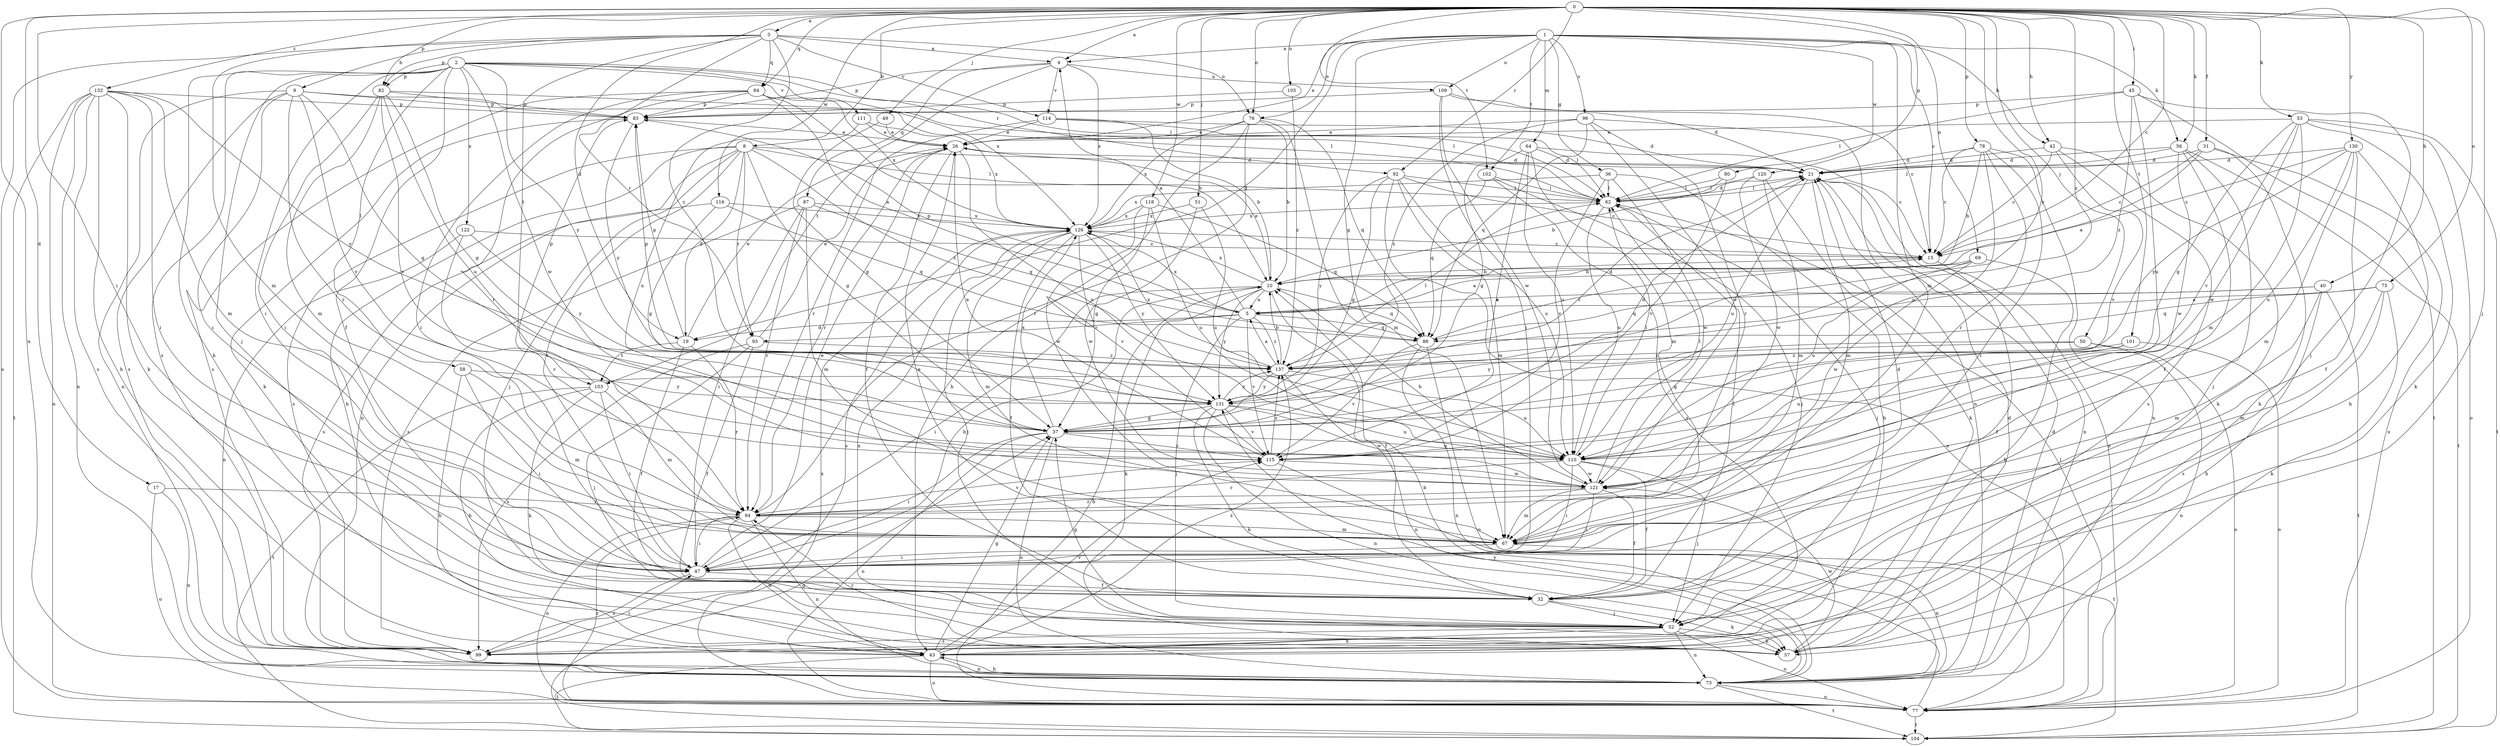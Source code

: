 strict digraph  {
0;
1;
2;
3;
4;
5;
8;
9;
10;
15;
17;
19;
21;
26;
31;
32;
36;
37;
40;
42;
43;
45;
47;
49;
50;
51;
52;
53;
56;
57;
58;
62;
64;
67;
69;
73;
75;
76;
77;
78;
80;
82;
83;
84;
87;
88;
92;
93;
94;
96;
99;
101;
102;
103;
104;
105;
109;
110;
111;
114;
115;
116;
118;
120;
121;
122;
126;
130;
131;
132;
137;
0 -> 3  [label=a];
0 -> 4  [label=a];
0 -> 8  [label=b];
0 -> 15  [label=c];
0 -> 17  [label=d];
0 -> 19  [label=d];
0 -> 31  [label=f];
0 -> 40  [label=h];
0 -> 42  [label=h];
0 -> 45  [label=i];
0 -> 47  [label=i];
0 -> 49  [label=j];
0 -> 50  [label=j];
0 -> 51  [label=j];
0 -> 52  [label=j];
0 -> 53  [label=k];
0 -> 56  [label=k];
0 -> 69  [label=n];
0 -> 73  [label=n];
0 -> 75  [label=o];
0 -> 76  [label=o];
0 -> 78  [label=p];
0 -> 80  [label=p];
0 -> 82  [label=p];
0 -> 84  [label=q];
0 -> 92  [label=r];
0 -> 101  [label=t];
0 -> 102  [label=t];
0 -> 105  [label=u];
0 -> 116  [label=w];
0 -> 118  [label=w];
0 -> 130  [label=y];
0 -> 131  [label=y];
0 -> 132  [label=z];
0 -> 137  [label=z];
1 -> 4  [label=a];
1 -> 15  [label=c];
1 -> 19  [label=d];
1 -> 26  [label=e];
1 -> 36  [label=g];
1 -> 37  [label=g];
1 -> 42  [label=h];
1 -> 56  [label=k];
1 -> 64  [label=m];
1 -> 67  [label=m];
1 -> 76  [label=o];
1 -> 96  [label=s];
1 -> 102  [label=t];
1 -> 109  [label=u];
1 -> 120  [label=w];
2 -> 32  [label=f];
2 -> 43  [label=h];
2 -> 47  [label=i];
2 -> 52  [label=j];
2 -> 58  [label=l];
2 -> 62  [label=l];
2 -> 82  [label=p];
2 -> 92  [label=r];
2 -> 99  [label=s];
2 -> 111  [label=v];
2 -> 121  [label=w];
2 -> 122  [label=x];
2 -> 126  [label=x];
2 -> 131  [label=y];
3 -> 4  [label=a];
3 -> 9  [label=b];
3 -> 67  [label=m];
3 -> 76  [label=o];
3 -> 77  [label=o];
3 -> 82  [label=p];
3 -> 84  [label=q];
3 -> 93  [label=r];
3 -> 103  [label=t];
3 -> 114  [label=v];
3 -> 137  [label=z];
4 -> 83  [label=p];
4 -> 87  [label=q];
4 -> 103  [label=t];
4 -> 109  [label=u];
4 -> 114  [label=v];
4 -> 126  [label=x];
5 -> 4  [label=a];
5 -> 19  [label=d];
5 -> 52  [label=j];
5 -> 83  [label=p];
5 -> 88  [label=q];
5 -> 93  [label=r];
5 -> 115  [label=v];
5 -> 126  [label=x];
5 -> 137  [label=z];
8 -> 19  [label=d];
8 -> 21  [label=d];
8 -> 37  [label=g];
8 -> 43  [label=h];
8 -> 47  [label=i];
8 -> 52  [label=j];
8 -> 62  [label=l];
8 -> 73  [label=n];
8 -> 93  [label=r];
8 -> 99  [label=s];
8 -> 137  [label=z];
9 -> 37  [label=g];
9 -> 47  [label=i];
9 -> 62  [label=l];
9 -> 73  [label=n];
9 -> 83  [label=p];
9 -> 94  [label=r];
9 -> 99  [label=s];
9 -> 115  [label=v];
10 -> 5  [label=a];
10 -> 26  [label=e];
10 -> 32  [label=f];
10 -> 47  [label=i];
10 -> 57  [label=k];
10 -> 88  [label=q];
10 -> 126  [label=x];
10 -> 131  [label=y];
15 -> 10  [label=b];
15 -> 32  [label=f];
17 -> 73  [label=n];
17 -> 77  [label=o];
17 -> 94  [label=r];
19 -> 26  [label=e];
19 -> 32  [label=f];
19 -> 83  [label=p];
19 -> 94  [label=r];
19 -> 103  [label=t];
21 -> 62  [label=l];
21 -> 67  [label=m];
21 -> 73  [label=n];
21 -> 77  [label=o];
21 -> 110  [label=u];
26 -> 21  [label=d];
26 -> 32  [label=f];
26 -> 94  [label=r];
26 -> 110  [label=u];
31 -> 5  [label=a];
31 -> 15  [label=c];
31 -> 21  [label=d];
31 -> 57  [label=k];
31 -> 77  [label=o];
32 -> 26  [label=e];
32 -> 52  [label=j];
32 -> 57  [label=k];
32 -> 62  [label=l];
36 -> 43  [label=h];
36 -> 62  [label=l];
36 -> 115  [label=v];
36 -> 121  [label=w];
36 -> 126  [label=x];
37 -> 21  [label=d];
37 -> 47  [label=i];
37 -> 73  [label=n];
37 -> 77  [label=o];
37 -> 110  [label=u];
37 -> 115  [label=v];
37 -> 126  [label=x];
40 -> 5  [label=a];
40 -> 43  [label=h];
40 -> 67  [label=m];
40 -> 88  [label=q];
40 -> 104  [label=t];
42 -> 15  [label=c];
42 -> 21  [label=d];
42 -> 57  [label=k];
42 -> 99  [label=s];
42 -> 115  [label=v];
43 -> 37  [label=g];
43 -> 73  [label=n];
43 -> 77  [label=o];
43 -> 104  [label=t];
43 -> 115  [label=v];
43 -> 137  [label=z];
45 -> 52  [label=j];
45 -> 62  [label=l];
45 -> 83  [label=p];
45 -> 104  [label=t];
45 -> 110  [label=u];
45 -> 137  [label=z];
47 -> 10  [label=b];
47 -> 21  [label=d];
47 -> 26  [label=e];
47 -> 32  [label=f];
47 -> 99  [label=s];
49 -> 26  [label=e];
49 -> 37  [label=g];
50 -> 73  [label=n];
50 -> 77  [label=o];
50 -> 131  [label=y];
50 -> 137  [label=z];
51 -> 110  [label=u];
51 -> 121  [label=w];
51 -> 126  [label=x];
52 -> 37  [label=g];
52 -> 43  [label=h];
52 -> 57  [label=k];
52 -> 73  [label=n];
52 -> 77  [label=o];
52 -> 99  [label=s];
53 -> 26  [label=e];
53 -> 37  [label=g];
53 -> 57  [label=k];
53 -> 67  [label=m];
53 -> 77  [label=o];
53 -> 104  [label=t];
53 -> 115  [label=v];
53 -> 121  [label=w];
56 -> 21  [label=d];
56 -> 32  [label=f];
56 -> 52  [label=j];
56 -> 62  [label=l];
56 -> 104  [label=t];
56 -> 121  [label=w];
57 -> 21  [label=d];
57 -> 94  [label=r];
57 -> 121  [label=w];
57 -> 126  [label=x];
58 -> 43  [label=h];
58 -> 47  [label=i];
58 -> 67  [label=m];
58 -> 131  [label=y];
62 -> 21  [label=d];
62 -> 52  [label=j];
62 -> 110  [label=u];
62 -> 126  [label=x];
64 -> 15  [label=c];
64 -> 21  [label=d];
64 -> 37  [label=g];
64 -> 67  [label=m];
64 -> 110  [label=u];
64 -> 115  [label=v];
67 -> 47  [label=i];
67 -> 73  [label=n];
69 -> 5  [label=a];
69 -> 10  [label=b];
69 -> 43  [label=h];
69 -> 110  [label=u];
69 -> 121  [label=w];
73 -> 10  [label=b];
73 -> 21  [label=d];
73 -> 43  [label=h];
73 -> 77  [label=o];
73 -> 104  [label=t];
75 -> 5  [label=a];
75 -> 57  [label=k];
75 -> 67  [label=m];
75 -> 88  [label=q];
75 -> 99  [label=s];
76 -> 10  [label=b];
76 -> 26  [label=e];
76 -> 43  [label=h];
76 -> 67  [label=m];
76 -> 88  [label=q];
76 -> 94  [label=r];
76 -> 126  [label=x];
77 -> 10  [label=b];
77 -> 62  [label=l];
77 -> 94  [label=r];
77 -> 104  [label=t];
77 -> 126  [label=x];
77 -> 131  [label=y];
78 -> 10  [label=b];
78 -> 15  [label=c];
78 -> 21  [label=d];
78 -> 47  [label=i];
78 -> 73  [label=n];
78 -> 94  [label=r];
78 -> 110  [label=u];
80 -> 10  [label=b];
80 -> 62  [label=l];
80 -> 115  [label=v];
82 -> 37  [label=g];
82 -> 47  [label=i];
82 -> 62  [label=l];
82 -> 67  [label=m];
82 -> 83  [label=p];
82 -> 110  [label=u];
82 -> 115  [label=v];
83 -> 26  [label=e];
83 -> 57  [label=k];
83 -> 131  [label=y];
84 -> 5  [label=a];
84 -> 10  [label=b];
84 -> 47  [label=i];
84 -> 83  [label=p];
84 -> 94  [label=r];
84 -> 99  [label=s];
84 -> 126  [label=x];
87 -> 47  [label=i];
87 -> 67  [label=m];
87 -> 88  [label=q];
87 -> 94  [label=r];
87 -> 99  [label=s];
87 -> 126  [label=x];
88 -> 15  [label=c];
88 -> 73  [label=n];
88 -> 77  [label=o];
88 -> 115  [label=v];
92 -> 15  [label=c];
92 -> 37  [label=g];
92 -> 62  [label=l];
92 -> 67  [label=m];
92 -> 77  [label=o];
92 -> 110  [label=u];
92 -> 131  [label=y];
93 -> 26  [label=e];
93 -> 32  [label=f];
93 -> 52  [label=j];
93 -> 99  [label=s];
93 -> 137  [label=z];
94 -> 43  [label=h];
94 -> 47  [label=i];
94 -> 67  [label=m];
94 -> 73  [label=n];
94 -> 77  [label=o];
94 -> 115  [label=v];
96 -> 26  [label=e];
96 -> 73  [label=n];
96 -> 88  [label=q];
96 -> 94  [label=r];
96 -> 121  [label=w];
96 -> 137  [label=z];
99 -> 47  [label=i];
101 -> 37  [label=g];
101 -> 77  [label=o];
101 -> 110  [label=u];
101 -> 137  [label=z];
102 -> 52  [label=j];
102 -> 62  [label=l];
102 -> 88  [label=q];
102 -> 99  [label=s];
103 -> 21  [label=d];
103 -> 43  [label=h];
103 -> 47  [label=i];
103 -> 57  [label=k];
103 -> 67  [label=m];
103 -> 83  [label=p];
103 -> 104  [label=t];
104 -> 37  [label=g];
105 -> 83  [label=p];
105 -> 137  [label=z];
109 -> 15  [label=c];
109 -> 21  [label=d];
109 -> 47  [label=i];
109 -> 83  [label=p];
109 -> 121  [label=w];
110 -> 32  [label=f];
110 -> 47  [label=i];
110 -> 52  [label=j];
110 -> 62  [label=l];
110 -> 94  [label=r];
110 -> 121  [label=w];
111 -> 26  [label=e];
111 -> 110  [label=u];
111 -> 126  [label=x];
114 -> 10  [label=b];
114 -> 21  [label=d];
114 -> 26  [label=e];
114 -> 62  [label=l];
114 -> 94  [label=r];
115 -> 26  [label=e];
115 -> 104  [label=t];
115 -> 121  [label=w];
115 -> 137  [label=z];
116 -> 37  [label=g];
116 -> 88  [label=q];
116 -> 99  [label=s];
116 -> 126  [label=x];
118 -> 37  [label=g];
118 -> 88  [label=q];
118 -> 110  [label=u];
118 -> 121  [label=w];
118 -> 126  [label=x];
120 -> 57  [label=k];
120 -> 62  [label=l];
120 -> 67  [label=m];
120 -> 121  [label=w];
121 -> 10  [label=b];
121 -> 32  [label=f];
121 -> 47  [label=i];
121 -> 62  [label=l];
121 -> 67  [label=m];
121 -> 94  [label=r];
122 -> 15  [label=c];
122 -> 73  [label=n];
122 -> 94  [label=r];
122 -> 131  [label=y];
126 -> 15  [label=c];
126 -> 32  [label=f];
126 -> 52  [label=j];
126 -> 67  [label=m];
126 -> 99  [label=s];
126 -> 115  [label=v];
126 -> 131  [label=y];
130 -> 15  [label=c];
130 -> 21  [label=d];
130 -> 32  [label=f];
130 -> 43  [label=h];
130 -> 67  [label=m];
130 -> 110  [label=u];
130 -> 131  [label=y];
131 -> 37  [label=g];
131 -> 57  [label=k];
131 -> 73  [label=n];
131 -> 110  [label=u];
131 -> 115  [label=v];
131 -> 121  [label=w];
131 -> 137  [label=z];
132 -> 43  [label=h];
132 -> 47  [label=i];
132 -> 57  [label=k];
132 -> 67  [label=m];
132 -> 73  [label=n];
132 -> 77  [label=o];
132 -> 83  [label=p];
132 -> 99  [label=s];
132 -> 104  [label=t];
132 -> 131  [label=y];
137 -> 5  [label=a];
137 -> 10  [label=b];
137 -> 62  [label=l];
137 -> 73  [label=n];
137 -> 83  [label=p];
137 -> 110  [label=u];
137 -> 126  [label=x];
137 -> 131  [label=y];
}
